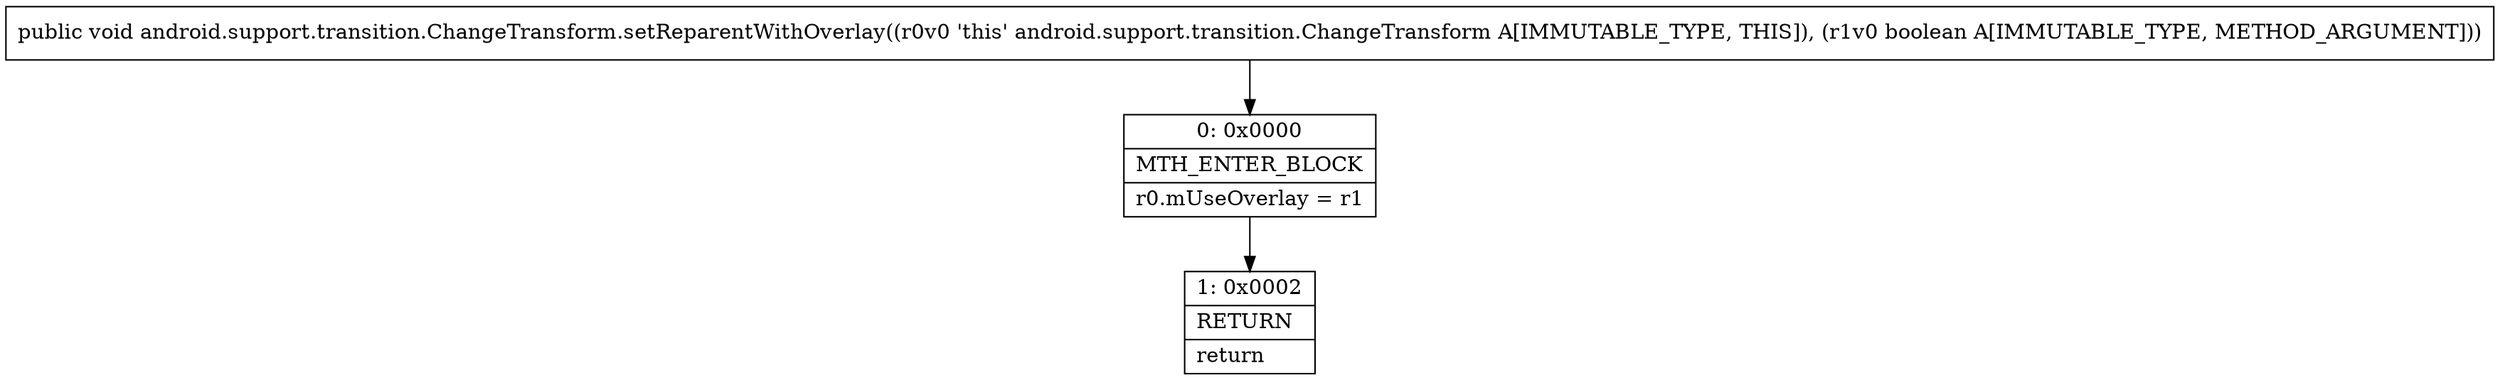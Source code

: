 digraph "CFG forandroid.support.transition.ChangeTransform.setReparentWithOverlay(Z)V" {
Node_0 [shape=record,label="{0\:\ 0x0000|MTH_ENTER_BLOCK\l|r0.mUseOverlay = r1\l}"];
Node_1 [shape=record,label="{1\:\ 0x0002|RETURN\l|return\l}"];
MethodNode[shape=record,label="{public void android.support.transition.ChangeTransform.setReparentWithOverlay((r0v0 'this' android.support.transition.ChangeTransform A[IMMUTABLE_TYPE, THIS]), (r1v0 boolean A[IMMUTABLE_TYPE, METHOD_ARGUMENT])) }"];
MethodNode -> Node_0;
Node_0 -> Node_1;
}

